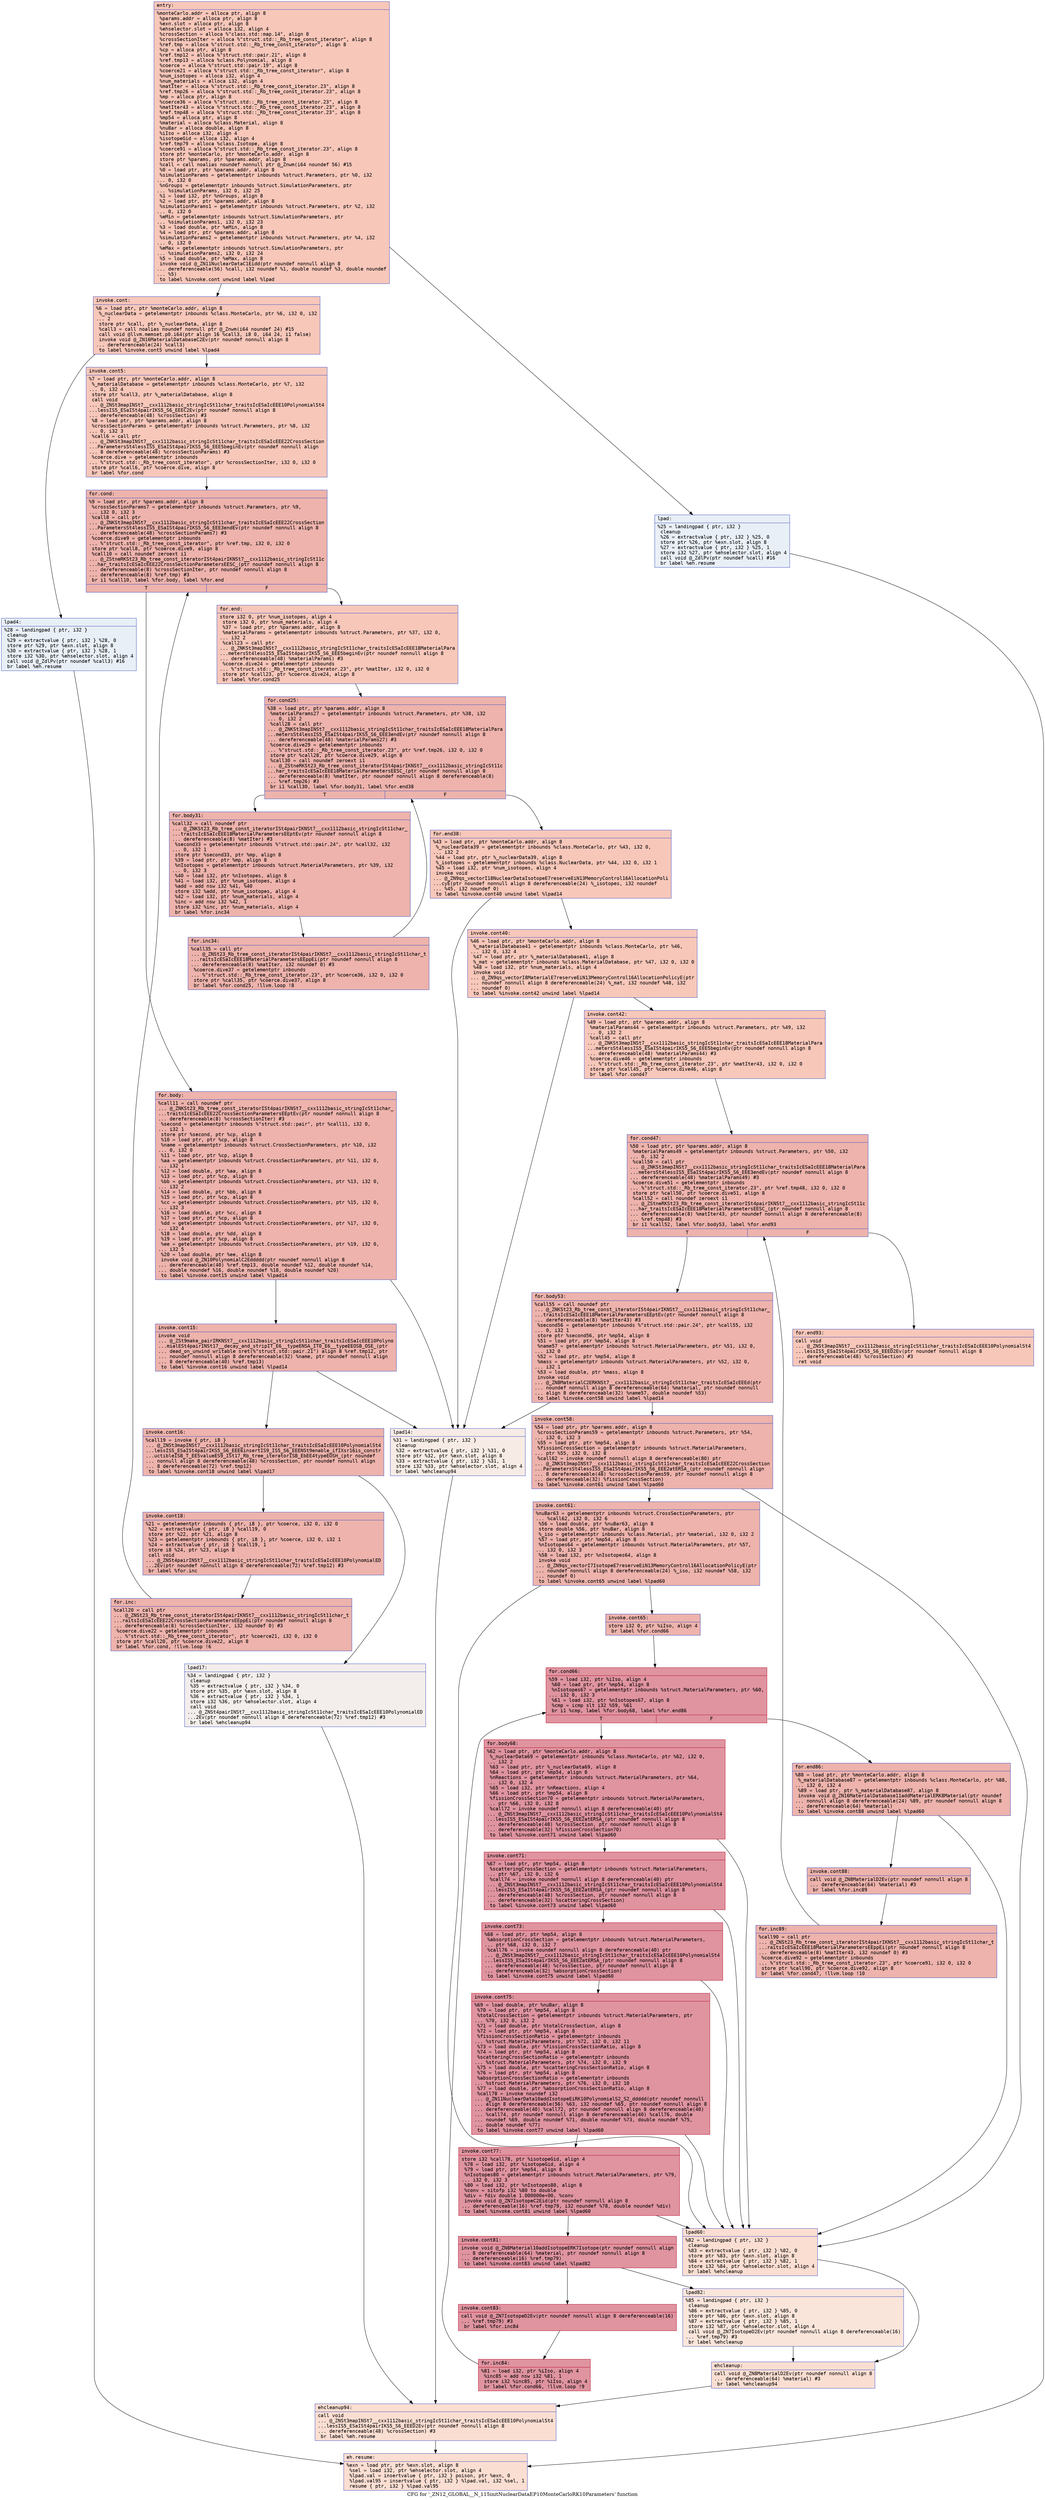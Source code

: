 digraph "CFG for '_ZN12_GLOBAL__N_115initNuclearDataEP10MonteCarloRK10Parameters' function" {
	label="CFG for '_ZN12_GLOBAL__N_115initNuclearDataEP10MonteCarloRK10Parameters' function";

	Node0x55dab4683d20 [shape=record,color="#3d50c3ff", style=filled, fillcolor="#ec7f6370" fontname="Courier",label="{entry:\l|  %monteCarlo.addr = alloca ptr, align 8\l  %params.addr = alloca ptr, align 8\l  %exn.slot = alloca ptr, align 8\l  %ehselector.slot = alloca i32, align 4\l  %crossSection = alloca %\"class.std::map.14\", align 8\l  %crossSectionIter = alloca %\"struct.std::_Rb_tree_const_iterator\", align 8\l  %ref.tmp = alloca %\"struct.std::_Rb_tree_const_iterator\", align 8\l  %cp = alloca ptr, align 8\l  %ref.tmp12 = alloca %\"struct.std::pair.21\", align 8\l  %ref.tmp13 = alloca %class.Polynomial, align 8\l  %coerce = alloca %\"struct.std::pair.19\", align 8\l  %coerce21 = alloca %\"struct.std::_Rb_tree_const_iterator\", align 8\l  %num_isotopes = alloca i32, align 4\l  %num_materials = alloca i32, align 4\l  %matIter = alloca %\"struct.std::_Rb_tree_const_iterator.23\", align 8\l  %ref.tmp26 = alloca %\"struct.std::_Rb_tree_const_iterator.23\", align 8\l  %mp = alloca ptr, align 8\l  %coerce36 = alloca %\"struct.std::_Rb_tree_const_iterator.23\", align 8\l  %matIter43 = alloca %\"struct.std::_Rb_tree_const_iterator.23\", align 8\l  %ref.tmp48 = alloca %\"struct.std::_Rb_tree_const_iterator.23\", align 8\l  %mp54 = alloca ptr, align 8\l  %material = alloca %class.Material, align 8\l  %nuBar = alloca double, align 8\l  %iIso = alloca i32, align 4\l  %isotopeGid = alloca i32, align 4\l  %ref.tmp79 = alloca %class.Isotope, align 8\l  %coerce91 = alloca %\"struct.std::_Rb_tree_const_iterator.23\", align 8\l  store ptr %monteCarlo, ptr %monteCarlo.addr, align 8\l  store ptr %params, ptr %params.addr, align 8\l  %call = call noalias noundef nonnull ptr @_Znwm(i64 noundef 56) #15\l  %0 = load ptr, ptr %params.addr, align 8\l  %simulationParams = getelementptr inbounds %struct.Parameters, ptr %0, i32\l... 0, i32 0\l  %nGroups = getelementptr inbounds %struct.SimulationParameters, ptr\l... %simulationParams, i32 0, i32 25\l  %1 = load i32, ptr %nGroups, align 8\l  %2 = load ptr, ptr %params.addr, align 8\l  %simulationParams1 = getelementptr inbounds %struct.Parameters, ptr %2, i32\l... 0, i32 0\l  %eMin = getelementptr inbounds %struct.SimulationParameters, ptr\l... %simulationParams1, i32 0, i32 23\l  %3 = load double, ptr %eMin, align 8\l  %4 = load ptr, ptr %params.addr, align 8\l  %simulationParams2 = getelementptr inbounds %struct.Parameters, ptr %4, i32\l... 0, i32 0\l  %eMax = getelementptr inbounds %struct.SimulationParameters, ptr\l... %simulationParams2, i32 0, i32 24\l  %5 = load double, ptr %eMax, align 8\l  invoke void @_ZN11NuclearDataC1Eidd(ptr noundef nonnull align 8\l... dereferenceable(56) %call, i32 noundef %1, double noundef %3, double noundef\l... %5)\l          to label %invoke.cont unwind label %lpad\l}"];
	Node0x55dab4683d20 -> Node0x55dab4686a30[tooltip="entry -> invoke.cont\nProbability 100.00%" ];
	Node0x55dab4683d20 -> Node0x55dab4686ab0[tooltip="entry -> lpad\nProbability 0.00%" ];
	Node0x55dab4686a30 [shape=record,color="#3d50c3ff", style=filled, fillcolor="#ec7f6370" fontname="Courier",label="{invoke.cont:\l|  %6 = load ptr, ptr %monteCarlo.addr, align 8\l  %_nuclearData = getelementptr inbounds %class.MonteCarlo, ptr %6, i32 0, i32\l... 2\l  store ptr %call, ptr %_nuclearData, align 8\l  %call3 = call noalias noundef nonnull ptr @_Znwm(i64 noundef 24) #15\l  call void @llvm.memset.p0.i64(ptr align 16 %call3, i8 0, i64 24, i1 false)\l  invoke void @_ZN16MaterialDatabaseC2Ev(ptr noundef nonnull align 8\l... dereferenceable(24) %call3)\l          to label %invoke.cont5 unwind label %lpad4\l}"];
	Node0x55dab4686a30 -> Node0x55dab4687470[tooltip="invoke.cont -> invoke.cont5\nProbability 100.00%" ];
	Node0x55dab4686a30 -> Node0x55dab4687520[tooltip="invoke.cont -> lpad4\nProbability 0.00%" ];
	Node0x55dab4687470 [shape=record,color="#3d50c3ff", style=filled, fillcolor="#ec7f6370" fontname="Courier",label="{invoke.cont5:\l|  %7 = load ptr, ptr %monteCarlo.addr, align 8\l  %_materialDatabase = getelementptr inbounds %class.MonteCarlo, ptr %7, i32\l... 0, i32 4\l  store ptr %call3, ptr %_materialDatabase, align 8\l  call void\l... @_ZNSt3mapINSt7__cxx1112basic_stringIcSt11char_traitsIcESaIcEEE10PolynomialSt4\l...lessIS5_ESaISt4pairIKS5_S6_EEEC2Ev(ptr noundef nonnull align 8\l... dereferenceable(48) %crossSection) #3\l  %8 = load ptr, ptr %params.addr, align 8\l  %crossSectionParams = getelementptr inbounds %struct.Parameters, ptr %8, i32\l... 0, i32 3\l  %call6 = call ptr\l... @_ZNKSt3mapINSt7__cxx1112basic_stringIcSt11char_traitsIcESaIcEEE22CrossSection\l...ParametersSt4lessIS5_ESaISt4pairIKS5_S6_EEE5beginEv(ptr noundef nonnull align\l... 8 dereferenceable(48) %crossSectionParams) #3\l  %coerce.dive = getelementptr inbounds\l... %\"struct.std::_Rb_tree_const_iterator\", ptr %crossSectionIter, i32 0, i32 0\l  store ptr %call6, ptr %coerce.dive, align 8\l  br label %for.cond\l}"];
	Node0x55dab4687470 -> Node0x55dab4688210[tooltip="invoke.cont5 -> for.cond\nProbability 100.00%" ];
	Node0x55dab4688210 [shape=record,color="#3d50c3ff", style=filled, fillcolor="#d6524470" fontname="Courier",label="{for.cond:\l|  %9 = load ptr, ptr %params.addr, align 8\l  %crossSectionParams7 = getelementptr inbounds %struct.Parameters, ptr %9,\l... i32 0, i32 3\l  %call8 = call ptr\l... @_ZNKSt3mapINSt7__cxx1112basic_stringIcSt11char_traitsIcESaIcEEE22CrossSection\l...ParametersSt4lessIS5_ESaISt4pairIKS5_S6_EEE3endEv(ptr noundef nonnull align 8\l... dereferenceable(48) %crossSectionParams7) #3\l  %coerce.dive9 = getelementptr inbounds\l... %\"struct.std::_Rb_tree_const_iterator\", ptr %ref.tmp, i32 0, i32 0\l  store ptr %call8, ptr %coerce.dive9, align 8\l  %call10 = call noundef zeroext i1\l... @_ZStneRKSt23_Rb_tree_const_iteratorISt4pairIKNSt7__cxx1112basic_stringIcSt11c\l...har_traitsIcESaIcEEE22CrossSectionParametersEESC_(ptr noundef nonnull align 8\l... dereferenceable(8) %crossSectionIter, ptr noundef nonnull align 8\l... dereferenceable(8) %ref.tmp) #3\l  br i1 %call10, label %for.body, label %for.end\l|{<s0>T|<s1>F}}"];
	Node0x55dab4688210:s0 -> Node0x55dab4689280[tooltip="for.cond -> for.body\nProbability 96.88%" ];
	Node0x55dab4688210:s1 -> Node0x55dab4689330[tooltip="for.cond -> for.end\nProbability 3.12%" ];
	Node0x55dab4689280 [shape=record,color="#3d50c3ff", style=filled, fillcolor="#d6524470" fontname="Courier",label="{for.body:\l|  %call11 = call noundef ptr\l... @_ZNKSt23_Rb_tree_const_iteratorISt4pairIKNSt7__cxx1112basic_stringIcSt11char_\l...traitsIcESaIcEEE22CrossSectionParametersEEptEv(ptr noundef nonnull align 8\l... dereferenceable(8) %crossSectionIter) #3\l  %second = getelementptr inbounds %\"struct.std::pair\", ptr %call11, i32 0,\l... i32 1\l  store ptr %second, ptr %cp, align 8\l  %10 = load ptr, ptr %cp, align 8\l  %name = getelementptr inbounds %struct.CrossSectionParameters, ptr %10, i32\l... 0, i32 0\l  %11 = load ptr, ptr %cp, align 8\l  %aa = getelementptr inbounds %struct.CrossSectionParameters, ptr %11, i32 0,\l... i32 1\l  %12 = load double, ptr %aa, align 8\l  %13 = load ptr, ptr %cp, align 8\l  %bb = getelementptr inbounds %struct.CrossSectionParameters, ptr %13, i32 0,\l... i32 2\l  %14 = load double, ptr %bb, align 8\l  %15 = load ptr, ptr %cp, align 8\l  %cc = getelementptr inbounds %struct.CrossSectionParameters, ptr %15, i32 0,\l... i32 3\l  %16 = load double, ptr %cc, align 8\l  %17 = load ptr, ptr %cp, align 8\l  %dd = getelementptr inbounds %struct.CrossSectionParameters, ptr %17, i32 0,\l... i32 4\l  %18 = load double, ptr %dd, align 8\l  %19 = load ptr, ptr %cp, align 8\l  %ee = getelementptr inbounds %struct.CrossSectionParameters, ptr %19, i32 0,\l... i32 5\l  %20 = load double, ptr %ee, align 8\l  invoke void @_ZN10PolynomialC2Eddddd(ptr noundef nonnull align 8\l... dereferenceable(40) %ref.tmp13, double noundef %12, double noundef %14,\l... double noundef %16, double noundef %18, double noundef %20)\l          to label %invoke.cont15 unwind label %lpad14\l}"];
	Node0x55dab4689280 -> Node0x55dab468a370[tooltip="for.body -> invoke.cont15\nProbability 100.00%" ];
	Node0x55dab4689280 -> Node0x55dab468a450[tooltip="for.body -> lpad14\nProbability 0.00%" ];
	Node0x55dab468a370 [shape=record,color="#3d50c3ff", style=filled, fillcolor="#d6524470" fontname="Courier",label="{invoke.cont15:\l|  invoke void\l... @_ZSt9make_pairIRKNSt7__cxx1112basic_stringIcSt11char_traitsIcESaIcEEE10Polyno\l...mialESt4pairINSt17__decay_and_stripIT_E6__typeENSA_IT0_E6__typeEEOSB_OSE_(ptr\l... dead_on_unwind writable sret(%\"struct.std::pair.21\") align 8 %ref.tmp12, ptr\l... noundef nonnull align 8 dereferenceable(32) %name, ptr noundef nonnull align\l... 8 dereferenceable(40) %ref.tmp13)\l          to label %invoke.cont16 unwind label %lpad14\l}"];
	Node0x55dab468a370 -> Node0x55dab468b950[tooltip="invoke.cont15 -> invoke.cont16\nProbability 100.00%" ];
	Node0x55dab468a370 -> Node0x55dab468a450[tooltip="invoke.cont15 -> lpad14\nProbability 0.00%" ];
	Node0x55dab468b950 [shape=record,color="#3d50c3ff", style=filled, fillcolor="#d6524470" fontname="Courier",label="{invoke.cont16:\l|  %call19 = invoke \{ ptr, i8 \}\l... @_ZNSt3mapINSt7__cxx1112basic_stringIcSt11char_traitsIcESaIcEEE10PolynomialSt4\l...lessIS5_ESaISt4pairIKS5_S6_EEE6insertIS9_IS5_S6_EEENSt9enable_ifIXsr16is_constr\l...uctibleISB_T_EE5valueES9_ISt17_Rb_tree_iteratorISB_EbEE4typeEOSH_(ptr noundef\l... nonnull align 8 dereferenceable(48) %crossSection, ptr noundef nonnull align\l... 8 dereferenceable(72) %ref.tmp12)\l          to label %invoke.cont18 unwind label %lpad17\l}"];
	Node0x55dab468b950 -> Node0x55dab468bd10[tooltip="invoke.cont16 -> invoke.cont18\nProbability 100.00%" ];
	Node0x55dab468b950 -> Node0x55dab468bdc0[tooltip="invoke.cont16 -> lpad17\nProbability 0.00%" ];
	Node0x55dab468bd10 [shape=record,color="#3d50c3ff", style=filled, fillcolor="#d6524470" fontname="Courier",label="{invoke.cont18:\l|  %21 = getelementptr inbounds \{ ptr, i8 \}, ptr %coerce, i32 0, i32 0\l  %22 = extractvalue \{ ptr, i8 \} %call19, 0\l  store ptr %22, ptr %21, align 8\l  %23 = getelementptr inbounds \{ ptr, i8 \}, ptr %coerce, i32 0, i32 1\l  %24 = extractvalue \{ ptr, i8 \} %call19, 1\l  store i8 %24, ptr %23, align 8\l  call void\l... @_ZNSt4pairINSt7__cxx1112basic_stringIcSt11char_traitsIcESaIcEEE10PolynomialED\l...2Ev(ptr noundef nonnull align 8 dereferenceable(72) %ref.tmp12) #3\l  br label %for.inc\l}"];
	Node0x55dab468bd10 -> Node0x55dab468c6b0[tooltip="invoke.cont18 -> for.inc\nProbability 100.00%" ];
	Node0x55dab468c6b0 [shape=record,color="#3d50c3ff", style=filled, fillcolor="#d6524470" fontname="Courier",label="{for.inc:\l|  %call20 = call ptr\l... @_ZNSt23_Rb_tree_const_iteratorISt4pairIKNSt7__cxx1112basic_stringIcSt11char_t\l...raitsIcESaIcEEE22CrossSectionParametersEEppEi(ptr noundef nonnull align 8\l... dereferenceable(8) %crossSectionIter, i32 noundef 0) #3\l  %coerce.dive22 = getelementptr inbounds\l... %\"struct.std::_Rb_tree_const_iterator\", ptr %coerce21, i32 0, i32 0\l  store ptr %call20, ptr %coerce.dive22, align 8\l  br label %for.cond, !llvm.loop !6\l}"];
	Node0x55dab468c6b0 -> Node0x55dab4688210[tooltip="for.inc -> for.cond\nProbability 100.00%" ];
	Node0x55dab4686ab0 [shape=record,color="#3d50c3ff", style=filled, fillcolor="#cedaeb70" fontname="Courier",label="{lpad:\l|  %25 = landingpad \{ ptr, i32 \}\l          cleanup\l  %26 = extractvalue \{ ptr, i32 \} %25, 0\l  store ptr %26, ptr %exn.slot, align 8\l  %27 = extractvalue \{ ptr, i32 \} %25, 1\l  store i32 %27, ptr %ehselector.slot, align 4\l  call void @_ZdlPv(ptr noundef %call) #16\l  br label %eh.resume\l}"];
	Node0x55dab4686ab0 -> Node0x55dab468da90[tooltip="lpad -> eh.resume\nProbability 100.00%" ];
	Node0x55dab4687520 [shape=record,color="#3d50c3ff", style=filled, fillcolor="#cedaeb70" fontname="Courier",label="{lpad4:\l|  %28 = landingpad \{ ptr, i32 \}\l          cleanup\l  %29 = extractvalue \{ ptr, i32 \} %28, 0\l  store ptr %29, ptr %exn.slot, align 8\l  %30 = extractvalue \{ ptr, i32 \} %28, 1\l  store i32 %30, ptr %ehselector.slot, align 4\l  call void @_ZdlPv(ptr noundef %call3) #16\l  br label %eh.resume\l}"];
	Node0x55dab4687520 -> Node0x55dab468da90[tooltip="lpad4 -> eh.resume\nProbability 100.00%" ];
	Node0x55dab468a450 [shape=record,color="#3d50c3ff", style=filled, fillcolor="#ecd3c570" fontname="Courier",label="{lpad14:\l|  %31 = landingpad \{ ptr, i32 \}\l          cleanup\l  %32 = extractvalue \{ ptr, i32 \} %31, 0\l  store ptr %32, ptr %exn.slot, align 8\l  %33 = extractvalue \{ ptr, i32 \} %31, 1\l  store i32 %33, ptr %ehselector.slot, align 4\l  br label %ehcleanup94\l}"];
	Node0x55dab468a450 -> Node0x55dab468e240[tooltip="lpad14 -> ehcleanup94\nProbability 100.00%" ];
	Node0x55dab468bdc0 [shape=record,color="#3d50c3ff", style=filled, fillcolor="#e5d8d170" fontname="Courier",label="{lpad17:\l|  %34 = landingpad \{ ptr, i32 \}\l          cleanup\l  %35 = extractvalue \{ ptr, i32 \} %34, 0\l  store ptr %35, ptr %exn.slot, align 8\l  %36 = extractvalue \{ ptr, i32 \} %34, 1\l  store i32 %36, ptr %ehselector.slot, align 4\l  call void\l... @_ZNSt4pairINSt7__cxx1112basic_stringIcSt11char_traitsIcESaIcEEE10PolynomialED\l...2Ev(ptr noundef nonnull align 8 dereferenceable(72) %ref.tmp12) #3\l  br label %ehcleanup94\l}"];
	Node0x55dab468bdc0 -> Node0x55dab468e240[tooltip="lpad17 -> ehcleanup94\nProbability 100.00%" ];
	Node0x55dab4689330 [shape=record,color="#3d50c3ff", style=filled, fillcolor="#ec7f6370" fontname="Courier",label="{for.end:\l|  store i32 0, ptr %num_isotopes, align 4\l  store i32 0, ptr %num_materials, align 4\l  %37 = load ptr, ptr %params.addr, align 8\l  %materialParams = getelementptr inbounds %struct.Parameters, ptr %37, i32 0,\l... i32 2\l  %call23 = call ptr\l... @_ZNKSt3mapINSt7__cxx1112basic_stringIcSt11char_traitsIcESaIcEEE18MaterialPara\l...metersSt4lessIS5_ESaISt4pairIKS5_S6_EEE5beginEv(ptr noundef nonnull align 8\l... dereferenceable(48) %materialParams) #3\l  %coerce.dive24 = getelementptr inbounds\l... %\"struct.std::_Rb_tree_const_iterator.23\", ptr %matIter, i32 0, i32 0\l  store ptr %call23, ptr %coerce.dive24, align 8\l  br label %for.cond25\l}"];
	Node0x55dab4689330 -> Node0x55dab468ef30[tooltip="for.end -> for.cond25\nProbability 100.00%" ];
	Node0x55dab468ef30 [shape=record,color="#3d50c3ff", style=filled, fillcolor="#d6524470" fontname="Courier",label="{for.cond25:\l|  %38 = load ptr, ptr %params.addr, align 8\l  %materialParams27 = getelementptr inbounds %struct.Parameters, ptr %38, i32\l... 0, i32 2\l  %call28 = call ptr\l... @_ZNKSt3mapINSt7__cxx1112basic_stringIcSt11char_traitsIcESaIcEEE18MaterialPara\l...metersSt4lessIS5_ESaISt4pairIKS5_S6_EEE3endEv(ptr noundef nonnull align 8\l... dereferenceable(48) %materialParams27) #3\l  %coerce.dive29 = getelementptr inbounds\l... %\"struct.std::_Rb_tree_const_iterator.23\", ptr %ref.tmp26, i32 0, i32 0\l  store ptr %call28, ptr %coerce.dive29, align 8\l  %call30 = call noundef zeroext i1\l... @_ZStneRKSt23_Rb_tree_const_iteratorISt4pairIKNSt7__cxx1112basic_stringIcSt11c\l...har_traitsIcESaIcEEE18MaterialParametersEESC_(ptr noundef nonnull align 8\l... dereferenceable(8) %matIter, ptr noundef nonnull align 8 dereferenceable(8)\l... %ref.tmp26) #3\l  br i1 %call30, label %for.body31, label %for.end38\l|{<s0>T|<s1>F}}"];
	Node0x55dab468ef30:s0 -> Node0x55dab468f840[tooltip="for.cond25 -> for.body31\nProbability 96.88%" ];
	Node0x55dab468ef30:s1 -> Node0x55dab468f8f0[tooltip="for.cond25 -> for.end38\nProbability 3.12%" ];
	Node0x55dab468f840 [shape=record,color="#3d50c3ff", style=filled, fillcolor="#d6524470" fontname="Courier",label="{for.body31:\l|  %call32 = call noundef ptr\l... @_ZNKSt23_Rb_tree_const_iteratorISt4pairIKNSt7__cxx1112basic_stringIcSt11char_\l...traitsIcESaIcEEE18MaterialParametersEEptEv(ptr noundef nonnull align 8\l... dereferenceable(8) %matIter) #3\l  %second33 = getelementptr inbounds %\"struct.std::pair.24\", ptr %call32, i32\l... 0, i32 1\l  store ptr %second33, ptr %mp, align 8\l  %39 = load ptr, ptr %mp, align 8\l  %nIsotopes = getelementptr inbounds %struct.MaterialParameters, ptr %39, i32\l... 0, i32 3\l  %40 = load i32, ptr %nIsotopes, align 8\l  %41 = load i32, ptr %num_isotopes, align 4\l  %add = add nsw i32 %41, %40\l  store i32 %add, ptr %num_isotopes, align 4\l  %42 = load i32, ptr %num_materials, align 4\l  %inc = add nsw i32 %42, 1\l  store i32 %inc, ptr %num_materials, align 4\l  br label %for.inc34\l}"];
	Node0x55dab468f840 -> Node0x55dab46902f0[tooltip="for.body31 -> for.inc34\nProbability 100.00%" ];
	Node0x55dab46902f0 [shape=record,color="#3d50c3ff", style=filled, fillcolor="#d6524470" fontname="Courier",label="{for.inc34:\l|  %call35 = call ptr\l... @_ZNSt23_Rb_tree_const_iteratorISt4pairIKNSt7__cxx1112basic_stringIcSt11char_t\l...raitsIcESaIcEEE18MaterialParametersEEppEi(ptr noundef nonnull align 8\l... dereferenceable(8) %matIter, i32 noundef 0) #3\l  %coerce.dive37 = getelementptr inbounds\l... %\"struct.std::_Rb_tree_const_iterator.23\", ptr %coerce36, i32 0, i32 0\l  store ptr %call35, ptr %coerce.dive37, align 8\l  br label %for.cond25, !llvm.loop !8\l}"];
	Node0x55dab46902f0 -> Node0x55dab468ef30[tooltip="for.inc34 -> for.cond25\nProbability 100.00%" ];
	Node0x55dab468f8f0 [shape=record,color="#3d50c3ff", style=filled, fillcolor="#ec7f6370" fontname="Courier",label="{for.end38:\l|  %43 = load ptr, ptr %monteCarlo.addr, align 8\l  %_nuclearData39 = getelementptr inbounds %class.MonteCarlo, ptr %43, i32 0,\l... i32 2\l  %44 = load ptr, ptr %_nuclearData39, align 8\l  %_isotopes = getelementptr inbounds %class.NuclearData, ptr %44, i32 0, i32 1\l  %45 = load i32, ptr %num_isotopes, align 4\l  invoke void\l... @_ZN9qs_vectorI18NuclearDataIsotopeE7reserveEiN13MemoryControl16AllocationPoli\l...cyE(ptr noundef nonnull align 8 dereferenceable(24) %_isotopes, i32 noundef\l... %45, i32 noundef 0)\l          to label %invoke.cont40 unwind label %lpad14\l}"];
	Node0x55dab468f8f0 -> Node0x55dab4690d60[tooltip="for.end38 -> invoke.cont40\nProbability 100.00%" ];
	Node0x55dab468f8f0 -> Node0x55dab468a450[tooltip="for.end38 -> lpad14\nProbability 0.00%" ];
	Node0x55dab4690d60 [shape=record,color="#3d50c3ff", style=filled, fillcolor="#ec7f6370" fontname="Courier",label="{invoke.cont40:\l|  %46 = load ptr, ptr %monteCarlo.addr, align 8\l  %_materialDatabase41 = getelementptr inbounds %class.MonteCarlo, ptr %46,\l... i32 0, i32 4\l  %47 = load ptr, ptr %_materialDatabase41, align 8\l  %_mat = getelementptr inbounds %class.MaterialDatabase, ptr %47, i32 0, i32 0\l  %48 = load i32, ptr %num_materials, align 4\l  invoke void\l... @_ZN9qs_vectorI8MaterialE7reserveEiN13MemoryControl16AllocationPolicyE(ptr\l... noundef nonnull align 8 dereferenceable(24) %_mat, i32 noundef %48, i32\l... noundef 0)\l          to label %invoke.cont42 unwind label %lpad14\l}"];
	Node0x55dab4690d60 -> Node0x55dab4691d30[tooltip="invoke.cont40 -> invoke.cont42\nProbability 100.00%" ];
	Node0x55dab4690d60 -> Node0x55dab468a450[tooltip="invoke.cont40 -> lpad14\nProbability 0.00%" ];
	Node0x55dab4691d30 [shape=record,color="#3d50c3ff", style=filled, fillcolor="#ec7f6370" fontname="Courier",label="{invoke.cont42:\l|  %49 = load ptr, ptr %params.addr, align 8\l  %materialParams44 = getelementptr inbounds %struct.Parameters, ptr %49, i32\l... 0, i32 2\l  %call45 = call ptr\l... @_ZNKSt3mapINSt7__cxx1112basic_stringIcSt11char_traitsIcESaIcEEE18MaterialPara\l...metersSt4lessIS5_ESaISt4pairIKS5_S6_EEE5beginEv(ptr noundef nonnull align 8\l... dereferenceable(48) %materialParams44) #3\l  %coerce.dive46 = getelementptr inbounds\l... %\"struct.std::_Rb_tree_const_iterator.23\", ptr %matIter43, i32 0, i32 0\l  store ptr %call45, ptr %coerce.dive46, align 8\l  br label %for.cond47\l}"];
	Node0x55dab4691d30 -> Node0x55dab4688a60[tooltip="invoke.cont42 -> for.cond47\nProbability 100.00%" ];
	Node0x55dab4688a60 [shape=record,color="#3d50c3ff", style=filled, fillcolor="#d6524470" fontname="Courier",label="{for.cond47:\l|  %50 = load ptr, ptr %params.addr, align 8\l  %materialParams49 = getelementptr inbounds %struct.Parameters, ptr %50, i32\l... 0, i32 2\l  %call50 = call ptr\l... @_ZNKSt3mapINSt7__cxx1112basic_stringIcSt11char_traitsIcESaIcEEE18MaterialPara\l...metersSt4lessIS5_ESaISt4pairIKS5_S6_EEE3endEv(ptr noundef nonnull align 8\l... dereferenceable(48) %materialParams49) #3\l  %coerce.dive51 = getelementptr inbounds\l... %\"struct.std::_Rb_tree_const_iterator.23\", ptr %ref.tmp48, i32 0, i32 0\l  store ptr %call50, ptr %coerce.dive51, align 8\l  %call52 = call noundef zeroext i1\l... @_ZStneRKSt23_Rb_tree_const_iteratorISt4pairIKNSt7__cxx1112basic_stringIcSt11c\l...har_traitsIcESaIcEEE18MaterialParametersEESC_(ptr noundef nonnull align 8\l... dereferenceable(8) %matIter43, ptr noundef nonnull align 8 dereferenceable(8)\l... %ref.tmp48) #3\l  br i1 %call52, label %for.body53, label %for.end93\l|{<s0>T|<s1>F}}"];
	Node0x55dab4688a60:s0 -> Node0x55dab4693140[tooltip="for.cond47 -> for.body53\nProbability 96.88%" ];
	Node0x55dab4688a60:s1 -> Node0x55dab4693190[tooltip="for.cond47 -> for.end93\nProbability 3.12%" ];
	Node0x55dab4693140 [shape=record,color="#3d50c3ff", style=filled, fillcolor="#d6524470" fontname="Courier",label="{for.body53:\l|  %call55 = call noundef ptr\l... @_ZNKSt23_Rb_tree_const_iteratorISt4pairIKNSt7__cxx1112basic_stringIcSt11char_\l...traitsIcESaIcEEE18MaterialParametersEEptEv(ptr noundef nonnull align 8\l... dereferenceable(8) %matIter43) #3\l  %second56 = getelementptr inbounds %\"struct.std::pair.24\", ptr %call55, i32\l... 0, i32 1\l  store ptr %second56, ptr %mp54, align 8\l  %51 = load ptr, ptr %mp54, align 8\l  %name57 = getelementptr inbounds %struct.MaterialParameters, ptr %51, i32 0,\l... i32 0\l  %52 = load ptr, ptr %mp54, align 8\l  %mass = getelementptr inbounds %struct.MaterialParameters, ptr %52, i32 0,\l... i32 1\l  %53 = load double, ptr %mass, align 8\l  invoke void\l... @_ZN8MaterialC2ERKNSt7__cxx1112basic_stringIcSt11char_traitsIcESaIcEEEd(ptr\l... noundef nonnull align 8 dereferenceable(64) %material, ptr noundef nonnull\l... align 8 dereferenceable(32) %name57, double noundef %53)\l          to label %invoke.cont58 unwind label %lpad14\l}"];
	Node0x55dab4693140 -> Node0x55dab4693920[tooltip="for.body53 -> invoke.cont58\nProbability 100.00%" ];
	Node0x55dab4693140 -> Node0x55dab468a450[tooltip="for.body53 -> lpad14\nProbability 0.00%" ];
	Node0x55dab4693920 [shape=record,color="#3d50c3ff", style=filled, fillcolor="#d6524470" fontname="Courier",label="{invoke.cont58:\l|  %54 = load ptr, ptr %params.addr, align 8\l  %crossSectionParams59 = getelementptr inbounds %struct.Parameters, ptr %54,\l... i32 0, i32 3\l  %55 = load ptr, ptr %mp54, align 8\l  %fissionCrossSection = getelementptr inbounds %struct.MaterialParameters,\l... ptr %55, i32 0, i32 8\l  %call62 = invoke noundef nonnull align 8 dereferenceable(80) ptr\l... @_ZNKSt3mapINSt7__cxx1112basic_stringIcSt11char_traitsIcESaIcEEE22CrossSection\l...ParametersSt4lessIS5_ESaISt4pairIKS5_S6_EEE2atERSA_(ptr noundef nonnull align\l... 8 dereferenceable(48) %crossSectionParams59, ptr noundef nonnull align 8\l... dereferenceable(32) %fissionCrossSection)\l          to label %invoke.cont61 unwind label %lpad60\l}"];
	Node0x55dab4693920 -> Node0x55dab46938d0[tooltip="invoke.cont58 -> invoke.cont61\nProbability 100.00%" ];
	Node0x55dab4693920 -> Node0x55dab4684bf0[tooltip="invoke.cont58 -> lpad60\nProbability 0.00%" ];
	Node0x55dab46938d0 [shape=record,color="#3d50c3ff", style=filled, fillcolor="#d6524470" fontname="Courier",label="{invoke.cont61:\l|  %nuBar63 = getelementptr inbounds %struct.CrossSectionParameters, ptr\l... %call62, i32 0, i32 6\l  %56 = load double, ptr %nuBar63, align 8\l  store double %56, ptr %nuBar, align 8\l  %_iso = getelementptr inbounds %class.Material, ptr %material, i32 0, i32 2\l  %57 = load ptr, ptr %mp54, align 8\l  %nIsotopes64 = getelementptr inbounds %struct.MaterialParameters, ptr %57,\l... i32 0, i32 3\l  %58 = load i32, ptr %nIsotopes64, align 8\l  invoke void\l... @_ZN9qs_vectorI7IsotopeE7reserveEiN13MemoryControl16AllocationPolicyE(ptr\l... noundef nonnull align 8 dereferenceable(24) %_iso, i32 noundef %58, i32\l... noundef 0)\l          to label %invoke.cont65 unwind label %lpad60\l}"];
	Node0x55dab46938d0 -> Node0x55dab4685420[tooltip="invoke.cont61 -> invoke.cont65\nProbability 100.00%" ];
	Node0x55dab46938d0 -> Node0x55dab4684bf0[tooltip="invoke.cont61 -> lpad60\nProbability 0.00%" ];
	Node0x55dab4685420 [shape=record,color="#3d50c3ff", style=filled, fillcolor="#d6524470" fontname="Courier",label="{invoke.cont65:\l|  store i32 0, ptr %iIso, align 4\l  br label %for.cond66\l}"];
	Node0x55dab4685420 -> Node0x55dab46853d0[tooltip="invoke.cont65 -> for.cond66\nProbability 100.00%" ];
	Node0x55dab46853d0 [shape=record,color="#b70d28ff", style=filled, fillcolor="#b70d2870" fontname="Courier",label="{for.cond66:\l|  %59 = load i32, ptr %iIso, align 4\l  %60 = load ptr, ptr %mp54, align 8\l  %nIsotopes67 = getelementptr inbounds %struct.MaterialParameters, ptr %60,\l... i32 0, i32 3\l  %61 = load i32, ptr %nIsotopes67, align 8\l  %cmp = icmp slt i32 %59, %61\l  br i1 %cmp, label %for.body68, label %for.end86\l|{<s0>T|<s1>F}}"];
	Node0x55dab46853d0:s0 -> Node0x55dab4685b00[tooltip="for.cond66 -> for.body68\nProbability 96.88%" ];
	Node0x55dab46853d0:s1 -> Node0x55dab4685b80[tooltip="for.cond66 -> for.end86\nProbability 3.12%" ];
	Node0x55dab4685b00 [shape=record,color="#b70d28ff", style=filled, fillcolor="#b70d2870" fontname="Courier",label="{for.body68:\l|  %62 = load ptr, ptr %monteCarlo.addr, align 8\l  %_nuclearData69 = getelementptr inbounds %class.MonteCarlo, ptr %62, i32 0,\l... i32 2\l  %63 = load ptr, ptr %_nuclearData69, align 8\l  %64 = load ptr, ptr %mp54, align 8\l  %nReactions = getelementptr inbounds %struct.MaterialParameters, ptr %64,\l... i32 0, i32 4\l  %65 = load i32, ptr %nReactions, align 4\l  %66 = load ptr, ptr %mp54, align 8\l  %fissionCrossSection70 = getelementptr inbounds %struct.MaterialParameters,\l... ptr %66, i32 0, i32 8\l  %call72 = invoke noundef nonnull align 8 dereferenceable(40) ptr\l... @_ZNSt3mapINSt7__cxx1112basic_stringIcSt11char_traitsIcESaIcEEE10PolynomialSt4\l...lessIS5_ESaISt4pairIKS5_S6_EEE2atERSA_(ptr noundef nonnull align 8\l... dereferenceable(48) %crossSection, ptr noundef nonnull align 8\l... dereferenceable(32) %fissionCrossSection70)\l          to label %invoke.cont71 unwind label %lpad60\l}"];
	Node0x55dab4685b00 -> Node0x55dab46967d0[tooltip="for.body68 -> invoke.cont71\nProbability 100.00%" ];
	Node0x55dab4685b00 -> Node0x55dab4684bf0[tooltip="for.body68 -> lpad60\nProbability 0.00%" ];
	Node0x55dab46967d0 [shape=record,color="#b70d28ff", style=filled, fillcolor="#b70d2870" fontname="Courier",label="{invoke.cont71:\l|  %67 = load ptr, ptr %mp54, align 8\l  %scatteringCrossSection = getelementptr inbounds %struct.MaterialParameters,\l... ptr %67, i32 0, i32 6\l  %call74 = invoke noundef nonnull align 8 dereferenceable(40) ptr\l... @_ZNSt3mapINSt7__cxx1112basic_stringIcSt11char_traitsIcESaIcEEE10PolynomialSt4\l...lessIS5_ESaISt4pairIKS5_S6_EEE2atERSA_(ptr noundef nonnull align 8\l... dereferenceable(48) %crossSection, ptr noundef nonnull align 8\l... dereferenceable(32) %scatteringCrossSection)\l          to label %invoke.cont73 unwind label %lpad60\l}"];
	Node0x55dab46967d0 -> Node0x55dab4696c90[tooltip="invoke.cont71 -> invoke.cont73\nProbability 100.00%" ];
	Node0x55dab46967d0 -> Node0x55dab4684bf0[tooltip="invoke.cont71 -> lpad60\nProbability 0.00%" ];
	Node0x55dab4696c90 [shape=record,color="#b70d28ff", style=filled, fillcolor="#b70d2870" fontname="Courier",label="{invoke.cont73:\l|  %68 = load ptr, ptr %mp54, align 8\l  %absorptionCrossSection = getelementptr inbounds %struct.MaterialParameters,\l... ptr %68, i32 0, i32 7\l  %call76 = invoke noundef nonnull align 8 dereferenceable(40) ptr\l... @_ZNSt3mapINSt7__cxx1112basic_stringIcSt11char_traitsIcESaIcEEE10PolynomialSt4\l...lessIS5_ESaISt4pairIKS5_S6_EEE2atERSA_(ptr noundef nonnull align 8\l... dereferenceable(48) %crossSection, ptr noundef nonnull align 8\l... dereferenceable(32) %absorptionCrossSection)\l          to label %invoke.cont75 unwind label %lpad60\l}"];
	Node0x55dab4696c90 -> Node0x55dab4697020[tooltip="invoke.cont73 -> invoke.cont75\nProbability 100.00%" ];
	Node0x55dab4696c90 -> Node0x55dab4684bf0[tooltip="invoke.cont73 -> lpad60\nProbability 0.00%" ];
	Node0x55dab4697020 [shape=record,color="#b70d28ff", style=filled, fillcolor="#b70d2870" fontname="Courier",label="{invoke.cont75:\l|  %69 = load double, ptr %nuBar, align 8\l  %70 = load ptr, ptr %mp54, align 8\l  %totalCrossSection = getelementptr inbounds %struct.MaterialParameters, ptr\l... %70, i32 0, i32 2\l  %71 = load double, ptr %totalCrossSection, align 8\l  %72 = load ptr, ptr %mp54, align 8\l  %fissionCrossSectionRatio = getelementptr inbounds\l... %struct.MaterialParameters, ptr %72, i32 0, i32 11\l  %73 = load double, ptr %fissionCrossSectionRatio, align 8\l  %74 = load ptr, ptr %mp54, align 8\l  %scatteringCrossSectionRatio = getelementptr inbounds\l... %struct.MaterialParameters, ptr %74, i32 0, i32 9\l  %75 = load double, ptr %scatteringCrossSectionRatio, align 8\l  %76 = load ptr, ptr %mp54, align 8\l  %absorptionCrossSectionRatio = getelementptr inbounds\l... %struct.MaterialParameters, ptr %76, i32 0, i32 10\l  %77 = load double, ptr %absorptionCrossSectionRatio, align 8\l  %call78 = invoke noundef i32\l... @_ZN11NuclearData10addIsotopeEiRK10PolynomialS2_S2_ddddd(ptr noundef nonnull\l... align 8 dereferenceable(56) %63, i32 noundef %65, ptr noundef nonnull align 8\l... dereferenceable(40) %call72, ptr noundef nonnull align 8 dereferenceable(40)\l... %call74, ptr noundef nonnull align 8 dereferenceable(40) %call76, double\l... noundef %69, double noundef %71, double noundef %73, double noundef %75,\l... double noundef %77)\l          to label %invoke.cont77 unwind label %lpad60\l}"];
	Node0x55dab4697020 -> Node0x55dab4697ad0[tooltip="invoke.cont75 -> invoke.cont77\nProbability 100.00%" ];
	Node0x55dab4697020 -> Node0x55dab4684bf0[tooltip="invoke.cont75 -> lpad60\nProbability 0.00%" ];
	Node0x55dab4697ad0 [shape=record,color="#b70d28ff", style=filled, fillcolor="#b70d2870" fontname="Courier",label="{invoke.cont77:\l|  store i32 %call78, ptr %isotopeGid, align 4\l  %78 = load i32, ptr %isotopeGid, align 4\l  %79 = load ptr, ptr %mp54, align 8\l  %nIsotopes80 = getelementptr inbounds %struct.MaterialParameters, ptr %79,\l... i32 0, i32 3\l  %80 = load i32, ptr %nIsotopes80, align 8\l  %conv = sitofp i32 %80 to double\l  %div = fdiv double 1.000000e+00, %conv\l  invoke void @_ZN7IsotopeC2Eid(ptr noundef nonnull align 8\l... dereferenceable(16) %ref.tmp79, i32 noundef %78, double noundef %div)\l          to label %invoke.cont81 unwind label %lpad60\l}"];
	Node0x55dab4697ad0 -> Node0x55dab4698de0[tooltip="invoke.cont77 -> invoke.cont81\nProbability 100.00%" ];
	Node0x55dab4697ad0 -> Node0x55dab4684bf0[tooltip="invoke.cont77 -> lpad60\nProbability 0.00%" ];
	Node0x55dab4698de0 [shape=record,color="#b70d28ff", style=filled, fillcolor="#b70d2870" fontname="Courier",label="{invoke.cont81:\l|  invoke void @_ZN8Material10addIsotopeERK7Isotope(ptr noundef nonnull align\l... 8 dereferenceable(64) %material, ptr noundef nonnull align 8\l... dereferenceable(16) %ref.tmp79)\l          to label %invoke.cont83 unwind label %lpad82\l}"];
	Node0x55dab4698de0 -> Node0x55dab4699180[tooltip="invoke.cont81 -> invoke.cont83\nProbability 100.00%" ];
	Node0x55dab4698de0 -> Node0x55dab46991d0[tooltip="invoke.cont81 -> lpad82\nProbability 0.00%" ];
	Node0x55dab4699180 [shape=record,color="#b70d28ff", style=filled, fillcolor="#b70d2870" fontname="Courier",label="{invoke.cont83:\l|  call void @_ZN7IsotopeD2Ev(ptr noundef nonnull align 8 dereferenceable(16)\l... %ref.tmp79) #3\l  br label %for.inc84\l}"];
	Node0x55dab4699180 -> Node0x55dab4699690[tooltip="invoke.cont83 -> for.inc84\nProbability 100.00%" ];
	Node0x55dab4699690 [shape=record,color="#b70d28ff", style=filled, fillcolor="#b70d2870" fontname="Courier",label="{for.inc84:\l|  %81 = load i32, ptr %iIso, align 4\l  %inc85 = add nsw i32 %81, 1\l  store i32 %inc85, ptr %iIso, align 4\l  br label %for.cond66, !llvm.loop !9\l}"];
	Node0x55dab4699690 -> Node0x55dab46853d0[tooltip="for.inc84 -> for.cond66\nProbability 100.00%" ];
	Node0x55dab4684bf0 [shape=record,color="#3d50c3ff", style=filled, fillcolor="#f7b59970" fontname="Courier",label="{lpad60:\l|  %82 = landingpad \{ ptr, i32 \}\l          cleanup\l  %83 = extractvalue \{ ptr, i32 \} %82, 0\l  store ptr %83, ptr %exn.slot, align 8\l  %84 = extractvalue \{ ptr, i32 \} %82, 1\l  store i32 %84, ptr %ehselector.slot, align 4\l  br label %ehcleanup\l}"];
	Node0x55dab4684bf0 -> Node0x55dab4699cb0[tooltip="lpad60 -> ehcleanup\nProbability 100.00%" ];
	Node0x55dab46991d0 [shape=record,color="#3d50c3ff", style=filled, fillcolor="#f4c5ad70" fontname="Courier",label="{lpad82:\l|  %85 = landingpad \{ ptr, i32 \}\l          cleanup\l  %86 = extractvalue \{ ptr, i32 \} %85, 0\l  store ptr %86, ptr %exn.slot, align 8\l  %87 = extractvalue \{ ptr, i32 \} %85, 1\l  store i32 %87, ptr %ehselector.slot, align 4\l  call void @_ZN7IsotopeD2Ev(ptr noundef nonnull align 8 dereferenceable(16)\l... %ref.tmp79) #3\l  br label %ehcleanup\l}"];
	Node0x55dab46991d0 -> Node0x55dab4699cb0[tooltip="lpad82 -> ehcleanup\nProbability 100.00%" ];
	Node0x55dab4685b80 [shape=record,color="#3d50c3ff", style=filled, fillcolor="#d6524470" fontname="Courier",label="{for.end86:\l|  %88 = load ptr, ptr %monteCarlo.addr, align 8\l  %_materialDatabase87 = getelementptr inbounds %class.MonteCarlo, ptr %88,\l... i32 0, i32 4\l  %89 = load ptr, ptr %_materialDatabase87, align 8\l  invoke void @_ZN16MaterialDatabase11addMaterialERK8Material(ptr noundef\l... nonnull align 8 dereferenceable(24) %89, ptr noundef nonnull align 8\l... dereferenceable(64) %material)\l          to label %invoke.cont88 unwind label %lpad60\l}"];
	Node0x55dab4685b80 -> Node0x55dab469a450[tooltip="for.end86 -> invoke.cont88\nProbability 100.00%" ];
	Node0x55dab4685b80 -> Node0x55dab4684bf0[tooltip="for.end86 -> lpad60\nProbability 0.00%" ];
	Node0x55dab469a450 [shape=record,color="#3d50c3ff", style=filled, fillcolor="#d6524470" fontname="Courier",label="{invoke.cont88:\l|  call void @_ZN8MaterialD2Ev(ptr noundef nonnull align 8\l... dereferenceable(64) %material) #3\l  br label %for.inc89\l}"];
	Node0x55dab469a450 -> Node0x55dab469a8c0[tooltip="invoke.cont88 -> for.inc89\nProbability 100.00%" ];
	Node0x55dab469a8c0 [shape=record,color="#3d50c3ff", style=filled, fillcolor="#d6524470" fontname="Courier",label="{for.inc89:\l|  %call90 = call ptr\l... @_ZNSt23_Rb_tree_const_iteratorISt4pairIKNSt7__cxx1112basic_stringIcSt11char_t\l...raitsIcESaIcEEE18MaterialParametersEEppEi(ptr noundef nonnull align 8\l... dereferenceable(8) %matIter43, i32 noundef 0) #3\l  %coerce.dive92 = getelementptr inbounds\l... %\"struct.std::_Rb_tree_const_iterator.23\", ptr %coerce91, i32 0, i32 0\l  store ptr %call90, ptr %coerce.dive92, align 8\l  br label %for.cond47, !llvm.loop !10\l}"];
	Node0x55dab469a8c0 -> Node0x55dab4688a60[tooltip="for.inc89 -> for.cond47\nProbability 100.00%" ];
	Node0x55dab4699cb0 [shape=record,color="#3d50c3ff", style=filled, fillcolor="#f7b59970" fontname="Courier",label="{ehcleanup:\l|  call void @_ZN8MaterialD2Ev(ptr noundef nonnull align 8\l... dereferenceable(64) %material) #3\l  br label %ehcleanup94\l}"];
	Node0x55dab4699cb0 -> Node0x55dab468e240[tooltip="ehcleanup -> ehcleanup94\nProbability 100.00%" ];
	Node0x55dab4693190 [shape=record,color="#3d50c3ff", style=filled, fillcolor="#ec7f6370" fontname="Courier",label="{for.end93:\l|  call void\l... @_ZNSt3mapINSt7__cxx1112basic_stringIcSt11char_traitsIcESaIcEEE10PolynomialSt4\l...lessIS5_ESaISt4pairIKS5_S6_EEED2Ev(ptr noundef nonnull align 8\l... dereferenceable(48) %crossSection) #3\l  ret void\l}"];
	Node0x55dab468e240 [shape=record,color="#3d50c3ff", style=filled, fillcolor="#f7b59970" fontname="Courier",label="{ehcleanup94:\l|  call void\l... @_ZNSt3mapINSt7__cxx1112basic_stringIcSt11char_traitsIcESaIcEEE10PolynomialSt4\l...lessIS5_ESaISt4pairIKS5_S6_EEED2Ev(ptr noundef nonnull align 8\l... dereferenceable(48) %crossSection) #3\l  br label %eh.resume\l}"];
	Node0x55dab468e240 -> Node0x55dab468da90[tooltip="ehcleanup94 -> eh.resume\nProbability 100.00%" ];
	Node0x55dab468da90 [shape=record,color="#3d50c3ff", style=filled, fillcolor="#f7b59970" fontname="Courier",label="{eh.resume:\l|  %exn = load ptr, ptr %exn.slot, align 8\l  %sel = load i32, ptr %ehselector.slot, align 4\l  %lpad.val = insertvalue \{ ptr, i32 \} poison, ptr %exn, 0\l  %lpad.val95 = insertvalue \{ ptr, i32 \} %lpad.val, i32 %sel, 1\l  resume \{ ptr, i32 \} %lpad.val95\l}"];
}
